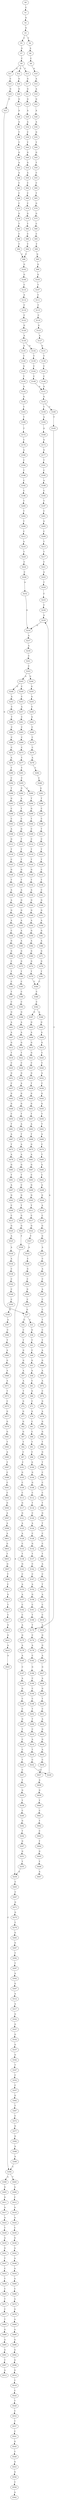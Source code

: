 strict digraph  {
	S0 -> S1 [ label = C ];
	S1 -> S2 [ label = G ];
	S2 -> S3 [ label = G ];
	S3 -> S4 [ label = T ];
	S3 -> S5 [ label = C ];
	S4 -> S6 [ label = A ];
	S5 -> S7 [ label = A ];
	S6 -> S8 [ label = C ];
	S7 -> S9 [ label = C ];
	S8 -> S10 [ label = G ];
	S9 -> S11 [ label = G ];
	S9 -> S12 [ label = C ];
	S9 -> S13 [ label = T ];
	S10 -> S14 [ label = A ];
	S11 -> S15 [ label = C ];
	S12 -> S16 [ label = G ];
	S13 -> S17 [ label = G ];
	S14 -> S18 [ label = A ];
	S15 -> S19 [ label = G ];
	S16 -> S20 [ label = G ];
	S17 -> S21 [ label = G ];
	S18 -> S22 [ label = G ];
	S19 -> S23 [ label = C ];
	S20 -> S24 [ label = G ];
	S21 -> S25 [ label = G ];
	S22 -> S26 [ label = A ];
	S23 -> S27 [ label = G ];
	S24 -> S28 [ label = A ];
	S25 -> S29 [ label = A ];
	S26 -> S30 [ label = A ];
	S27 -> S31 [ label = C ];
	S27 -> S32 [ label = G ];
	S28 -> S33 [ label = A ];
	S29 -> S34 [ label = A ];
	S30 -> S35 [ label = G ];
	S31 -> S36 [ label = G ];
	S32 -> S37 [ label = C ];
	S33 -> S38 [ label = T ];
	S34 -> S39 [ label = C ];
	S35 -> S40 [ label = T ];
	S36 -> S41 [ label = T ];
	S37 -> S42 [ label = T ];
	S38 -> S43 [ label = T ];
	S39 -> S44 [ label = T ];
	S40 -> S45 [ label = G ];
	S41 -> S46 [ label = C ];
	S42 -> S47 [ label = G ];
	S43 -> S48 [ label = G ];
	S44 -> S49 [ label = G ];
	S45 -> S50 [ label = T ];
	S46 -> S51 [ label = G ];
	S47 -> S52 [ label = G ];
	S48 -> S53 [ label = A ];
	S49 -> S54 [ label = G ];
	S50 -> S55 [ label = C ];
	S51 -> S56 [ label = A ];
	S52 -> S57 [ label = A ];
	S53 -> S58 [ label = A ];
	S54 -> S59 [ label = A ];
	S55 -> S60 [ label = C ];
	S56 -> S61 [ label = C ];
	S57 -> S62 [ label = A ];
	S58 -> S63 [ label = C ];
	S59 -> S64 [ label = C ];
	S60 -> S65 [ label = T ];
	S61 -> S66 [ label = G ];
	S62 -> S67 [ label = T ];
	S63 -> S68 [ label = C ];
	S64 -> S69 [ label = C ];
	S65 -> S70 [ label = G ];
	S66 -> S71 [ label = C ];
	S67 -> S72 [ label = G ];
	S68 -> S73 [ label = C ];
	S69 -> S74 [ label = C ];
	S70 -> S75 [ label = G ];
	S71 -> S76 [ label = G ];
	S72 -> S77 [ label = G ];
	S73 -> S78 [ label = G ];
	S74 -> S79 [ label = G ];
	S75 -> S80 [ label = C ];
	S76 -> S81 [ label = C ];
	S77 -> S82 [ label = G ];
	S78 -> S83 [ label = T ];
	S79 -> S84 [ label = T ];
	S80 -> S85 [ label = C ];
	S81 -> S86 [ label = C ];
	S82 -> S87 [ label = G ];
	S83 -> S88 [ label = C ];
	S84 -> S89 [ label = C ];
	S85 -> S90 [ label = T ];
	S86 -> S91 [ label = T ];
	S87 -> S92 [ label = T ];
	S88 -> S93 [ label = T ];
	S89 -> S94 [ label = T ];
	S90 -> S95 [ label = G ];
	S91 -> S96 [ label = C ];
	S92 -> S97 [ label = C ];
	S93 -> S98 [ label = C ];
	S94 -> S98 [ label = C ];
	S95 -> S99 [ label = G ];
	S96 -> S100 [ label = G ];
	S97 -> S101 [ label = C ];
	S98 -> S102 [ label = G ];
	S99 -> S103 [ label = G ];
	S100 -> S104 [ label = G ];
	S101 -> S105 [ label = G ];
	S102 -> S106 [ label = G ];
	S103 -> S107 [ label = T ];
	S104 -> S108 [ label = G ];
	S105 -> S109 [ label = C ];
	S106 -> S110 [ label = C ];
	S107 -> S111 [ label = C ];
	S108 -> S112 [ label = C ];
	S109 -> S113 [ label = C ];
	S110 -> S114 [ label = A ];
	S111 -> S115 [ label = C ];
	S112 -> S116 [ label = T ];
	S113 -> S117 [ label = G ];
	S114 -> S118 [ label = C ];
	S115 -> S119 [ label = C ];
	S116 -> S120 [ label = C ];
	S117 -> S121 [ label = G ];
	S118 -> S122 [ label = C ];
	S119 -> S123 [ label = G ];
	S120 -> S124 [ label = A ];
	S121 -> S125 [ label = A ];
	S122 -> S126 [ label = G ];
	S123 -> S127 [ label = A ];
	S124 -> S128 [ label = C ];
	S125 -> S129 [ label = A ];
	S126 -> S130 [ label = A ];
	S127 -> S131 [ label = G ];
	S128 -> S132 [ label = G ];
	S129 -> S133 [ label = C ];
	S130 -> S134 [ label = G ];
	S130 -> S135 [ label = A ];
	S131 -> S136 [ label = T ];
	S132 -> S137 [ label = T ];
	S133 -> S138 [ label = T ];
	S134 -> S139 [ label = T ];
	S135 -> S140 [ label = T ];
	S136 -> S141 [ label = C ];
	S137 -> S142 [ label = C ];
	S138 -> S143 [ label = G ];
	S139 -> S144 [ label = C ];
	S140 -> S145 [ label = G ];
	S141 -> S146 [ label = C ];
	S142 -> S147 [ label = C ];
	S143 -> S148 [ label = C ];
	S144 -> S149 [ label = C ];
	S145 -> S150 [ label = T ];
	S146 -> S151 [ label = A ];
	S147 -> S152 [ label = A ];
	S148 -> S153 [ label = A ];
	S149 -> S151 [ label = A ];
	S150 -> S154 [ label = A ];
	S151 -> S155 [ label = G ];
	S152 -> S156 [ label = G ];
	S153 -> S157 [ label = A ];
	S154 -> S158 [ label = G ];
	S155 -> S159 [ label = T ];
	S155 -> S160 [ label = C ];
	S156 -> S161 [ label = C ];
	S157 -> S162 [ label = C ];
	S158 -> S163 [ label = T ];
	S159 -> S164 [ label = A ];
	S160 -> S165 [ label = T ];
	S161 -> S166 [ label = T ];
	S162 -> S167 [ label = C ];
	S163 -> S168 [ label = T ];
	S164 -> S169 [ label = G ];
	S165 -> S170 [ label = T ];
	S166 -> S170 [ label = T ];
	S167 -> S171 [ label = A ];
	S168 -> S172 [ label = T ];
	S169 -> S173 [ label = G ];
	S170 -> S174 [ label = C ];
	S171 -> S175 [ label = G ];
	S172 -> S176 [ label = C ];
	S173 -> S177 [ label = G ];
	S174 -> S178 [ label = A ];
	S175 -> S179 [ label = A ];
	S176 -> S180 [ label = A ];
	S177 -> S181 [ label = T ];
	S178 -> S182 [ label = C ];
	S179 -> S183 [ label = A ];
	S180 -> S184 [ label = C ];
	S181 -> S185 [ label = C ];
	S182 -> S186 [ label = G ];
	S183 -> S187 [ label = C ];
	S184 -> S188 [ label = T ];
	S185 -> S189 [ label = A ];
	S186 -> S190 [ label = C ];
	S187 -> S191 [ label = A ];
	S188 -> S192 [ label = C ];
	S189 -> S193 [ label = C ];
	S190 -> S194 [ label = C ];
	S191 -> S195 [ label = G ];
	S192 -> S196 [ label = C ];
	S193 -> S197 [ label = T ];
	S194 -> S198 [ label = C ];
	S195 -> S199 [ label = C ];
	S196 -> S200 [ label = T ];
	S197 -> S201 [ label = C ];
	S198 -> S202 [ label = T ];
	S199 -> S203 [ label = C ];
	S200 -> S204 [ label = T ];
	S201 -> S205 [ label = G ];
	S202 -> S206 [ label = T ];
	S203 -> S207 [ label = G ];
	S204 -> S208 [ label = T ];
	S205 -> S209 [ label = C ];
	S206 -> S210 [ label = C ];
	S207 -> S211 [ label = T ];
	S208 -> S212 [ label = C ];
	S209 -> S213 [ label = T ];
	S210 -> S214 [ label = A ];
	S211 -> S215 [ label = C ];
	S212 -> S216 [ label = A ];
	S213 -> S217 [ label = T ];
	S214 -> S218 [ label = T ];
	S215 -> S219 [ label = C ];
	S216 -> S220 [ label = T ];
	S217 -> S221 [ label = C ];
	S218 -> S222 [ label = C ];
	S219 -> S223 [ label = T ];
	S220 -> S224 [ label = C ];
	S221 -> S225 [ label = A ];
	S222 -> S226 [ label = C ];
	S223 -> S227 [ label = C ];
	S224 -> S228 [ label = C ];
	S225 -> S229 [ label = T ];
	S226 -> S230 [ label = A ];
	S227 -> S231 [ label = T ];
	S228 -> S232 [ label = A ];
	S229 -> S233 [ label = C ];
	S230 -> S234 [ label = G ];
	S231 -> S235 [ label = G ];
	S232 -> S234 [ label = G ];
	S233 -> S236 [ label = C ];
	S234 -> S237 [ label = A ];
	S235 -> S238 [ label = T ];
	S236 -> S230 [ label = A ];
	S237 -> S239 [ label = A ];
	S238 -> S240 [ label = C ];
	S239 -> S241 [ label = C ];
	S240 -> S242 [ label = G ];
	S241 -> S243 [ label = C ];
	S242 -> S244 [ label = T ];
	S243 -> S245 [ label = A ];
	S243 -> S246 [ label = G ];
	S244 -> S247 [ label = G ];
	S245 -> S248 [ label = G ];
	S245 -> S249 [ label = C ];
	S246 -> S250 [ label = G ];
	S247 -> S251 [ label = G ];
	S248 -> S252 [ label = A ];
	S249 -> S253 [ label = C ];
	S250 -> S254 [ label = A ];
	S251 -> S255 [ label = T ];
	S252 -> S256 [ label = C ];
	S253 -> S257 [ label = A ];
	S254 -> S258 [ label = C ];
	S255 -> S259 [ label = A ];
	S256 -> S260 [ label = T ];
	S257 -> S261 [ label = C ];
	S258 -> S262 [ label = G ];
	S259 -> S263 [ label = C ];
	S260 -> S264 [ label = C ];
	S261 -> S265 [ label = C ];
	S262 -> S266 [ label = C ];
	S263 -> S267 [ label = C ];
	S264 -> S268 [ label = C ];
	S265 -> S269 [ label = C ];
	S266 -> S270 [ label = C ];
	S267 -> S271 [ label = G ];
	S268 -> S272 [ label = C ];
	S269 -> S273 [ label = C ];
	S270 -> S274 [ label = C ];
	S271 -> S275 [ label = G ];
	S272 -> S276 [ label = A ];
	S273 -> S277 [ label = T ];
	S274 -> S278 [ label = A ];
	S275 -> S279 [ label = T ];
	S276 -> S280 [ label = T ];
	S277 -> S281 [ label = T ];
	S278 -> S282 [ label = T ];
	S279 -> S283 [ label = G ];
	S280 -> S284 [ label = C ];
	S281 -> S285 [ label = C ];
	S282 -> S286 [ label = C ];
	S283 -> S287 [ label = G ];
	S284 -> S288 [ label = T ];
	S285 -> S289 [ label = C ];
	S285 -> S290 [ label = G ];
	S286 -> S291 [ label = G ];
	S287 -> S292 [ label = T ];
	S288 -> S293 [ label = G ];
	S289 -> S294 [ label = T ];
	S290 -> S295 [ label = A ];
	S291 -> S296 [ label = T ];
	S292 -> S297 [ label = T ];
	S293 -> S298 [ label = C ];
	S294 -> S299 [ label = G ];
	S295 -> S300 [ label = T ];
	S296 -> S301 [ label = C ];
	S297 -> S302 [ label = A ];
	S298 -> S303 [ label = C ];
	S299 -> S304 [ label = T ];
	S300 -> S305 [ label = C ];
	S301 -> S306 [ label = C ];
	S302 -> S307 [ label = G ];
	S303 -> S308 [ label = A ];
	S304 -> S309 [ label = C ];
	S305 -> S310 [ label = G ];
	S306 -> S311 [ label = T ];
	S307 -> S312 [ label = A ];
	S308 -> S313 [ label = G ];
	S309 -> S314 [ label = C ];
	S310 -> S315 [ label = T ];
	S311 -> S316 [ label = C ];
	S312 -> S317 [ label = A ];
	S313 -> S318 [ label = T ];
	S314 -> S319 [ label = T ];
	S315 -> S320 [ label = T ];
	S316 -> S321 [ label = T ];
	S317 -> S322 [ label = G ];
	S318 -> S323 [ label = C ];
	S319 -> S324 [ label = T ];
	S320 -> S325 [ label = T ];
	S321 -> S326 [ label = T ];
	S322 -> S327 [ label = G ];
	S323 -> S328 [ label = G ];
	S324 -> S329 [ label = G ];
	S325 -> S330 [ label = G ];
	S326 -> S331 [ label = C ];
	S327 -> S332 [ label = G ];
	S328 -> S333 [ label = T ];
	S329 -> S334 [ label = T ];
	S330 -> S335 [ label = T ];
	S331 -> S336 [ label = T ];
	S332 -> S337 [ label = G ];
	S333 -> S338 [ label = A ];
	S334 -> S339 [ label = A ];
	S335 -> S340 [ label = A ];
	S336 -> S341 [ label = C ];
	S337 -> S342 [ label = G ];
	S338 -> S343 [ label = A ];
	S339 -> S344 [ label = G ];
	S340 -> S345 [ label = G ];
	S341 -> S346 [ label = G ];
	S342 -> S347 [ label = T ];
	S343 -> S348 [ label = G ];
	S344 -> S349 [ label = G ];
	S345 -> S350 [ label = G ];
	S346 -> S351 [ label = G ];
	S347 -> S352 [ label = C ];
	S348 -> S353 [ label = A ];
	S349 -> S354 [ label = A ];
	S350 -> S355 [ label = A ];
	S351 -> S356 [ label = A ];
	S352 -> S357 [ label = C ];
	S353 -> S358 [ label = C ];
	S354 -> S359 [ label = G ];
	S355 -> S360 [ label = A ];
	S356 -> S361 [ label = G ];
	S357 -> S362 [ label = G ];
	S358 -> S363 [ label = G ];
	S359 -> S364 [ label = A ];
	S360 -> S365 [ label = A ];
	S361 -> S366 [ label = A ];
	S362 -> S367 [ label = T ];
	S363 -> S368 [ label = G ];
	S364 -> S369 [ label = G ];
	S365 -> S370 [ label = G ];
	S366 -> S371 [ label = G ];
	S367 -> S372 [ label = C ];
	S368 -> S373 [ label = C ];
	S369 -> S374 [ label = G ];
	S370 -> S375 [ label = G ];
	S371 -> S376 [ label = G ];
	S372 -> S377 [ label = G ];
	S373 -> S378 [ label = T ];
	S374 -> S379 [ label = T ];
	S375 -> S380 [ label = T ];
	S376 -> S381 [ label = T ];
	S377 -> S382 [ label = G ];
	S378 -> S383 [ label = C ];
	S379 -> S384 [ label = C ];
	S380 -> S385 [ label = C ];
	S381 -> S384 [ label = C ];
	S382 -> S386 [ label = A ];
	S383 -> S387 [ label = T ];
	S384 -> S388 [ label = C ];
	S385 -> S389 [ label = C ];
	S386 -> S390 [ label = A ];
	S387 -> S391 [ label = C ];
	S388 -> S392 [ label = C ];
	S389 -> S393 [ label = C ];
	S390 -> S394 [ label = C ];
	S391 -> S395 [ label = G ];
	S392 -> S396 [ label = A ];
	S392 -> S397 [ label = G ];
	S393 -> S398 [ label = G ];
	S394 -> S399 [ label = A ];
	S394 -> S400 [ label = T ];
	S395 -> S401 [ label = A ];
	S396 -> S402 [ label = G ];
	S397 -> S403 [ label = G ];
	S398 -> S404 [ label = A ];
	S399 -> S405 [ label = G ];
	S400 -> S406 [ label = A ];
	S401 -> S407 [ label = A ];
	S402 -> S408 [ label = A ];
	S403 -> S409 [ label = A ];
	S404 -> S410 [ label = A ];
	S405 -> S411 [ label = G ];
	S406 -> S412 [ label = C ];
	S407 -> S413 [ label = G ];
	S408 -> S414 [ label = G ];
	S409 -> S415 [ label = G ];
	S410 -> S416 [ label = G ];
	S411 -> S417 [ label = A ];
	S412 -> S418 [ label = A ];
	S413 -> S419 [ label = T ];
	S414 -> S420 [ label = C ];
	S415 -> S421 [ label = G ];
	S416 -> S422 [ label = T ];
	S417 -> S423 [ label = A ];
	S418 -> S424 [ label = A ];
	S419 -> S425 [ label = C ];
	S420 -> S426 [ label = C ];
	S421 -> S427 [ label = C ];
	S422 -> S428 [ label = C ];
	S423 -> S429 [ label = T ];
	S424 -> S430 [ label = C ];
	S425 -> S431 [ label = G ];
	S426 -> S432 [ label = A ];
	S427 -> S433 [ label = G ];
	S428 -> S434 [ label = G ];
	S429 -> S435 [ label = A ];
	S430 -> S436 [ label = G ];
	S431 -> S437 [ label = C ];
	S432 -> S438 [ label = C ];
	S433 -> S439 [ label = T ];
	S434 -> S440 [ label = A ];
	S435 -> S441 [ label = G ];
	S436 -> S442 [ label = A ];
	S437 -> S443 [ label = G ];
	S438 -> S444 [ label = G ];
	S439 -> S445 [ label = G ];
	S440 -> S446 [ label = G ];
	S441 -> S447 [ label = T ];
	S442 -> S448 [ label = A ];
	S443 -> S449 [ label = G ];
	S444 -> S450 [ label = G ];
	S445 -> S451 [ label = G ];
	S446 -> S452 [ label = G ];
	S447 -> S453 [ label = C ];
	S448 -> S454 [ label = A ];
	S449 -> S455 [ label = C ];
	S450 -> S456 [ label = T ];
	S451 -> S457 [ label = T ];
	S452 -> S458 [ label = T ];
	S453 -> S459 [ label = T ];
	S454 -> S460 [ label = A ];
	S455 -> S461 [ label = T ];
	S456 -> S462 [ label = T ];
	S457 -> S463 [ label = A ];
	S458 -> S464 [ label = A ];
	S459 -> S465 [ label = C ];
	S460 -> S466 [ label = C ];
	S461 -> S467 [ label = A ];
	S462 -> S468 [ label = A ];
	S463 -> S469 [ label = T ];
	S464 -> S470 [ label = T ];
	S465 -> S471 [ label = T ];
	S466 -> S472 [ label = A ];
	S467 -> S473 [ label = T ];
	S468 -> S474 [ label = C ];
	S469 -> S475 [ label = G ];
	S470 -> S476 [ label = A ];
	S471 -> S477 [ label = C ];
	S472 -> S478 [ label = G ];
	S473 -> S479 [ label = A ];
	S474 -> S480 [ label = T ];
	S475 -> S481 [ label = A ];
	S476 -> S482 [ label = A ];
	S477 -> S483 [ label = T ];
	S478 -> S484 [ label = A ];
	S479 -> S485 [ label = G ];
	S480 -> S486 [ label = G ];
	S481 -> S487 [ label = G ];
	S482 -> S488 [ label = G ];
	S483 -> S489 [ label = G ];
	S484 -> S490 [ label = A ];
	S485 -> S491 [ label = T ];
	S486 -> S492 [ label = C ];
	S487 -> S493 [ label = C ];
	S488 -> S494 [ label = T ];
	S489 -> S495 [ label = A ];
	S490 -> S496 [ label = G ];
	S491 -> S497 [ label = A ];
	S492 -> S498 [ label = A ];
	S493 -> S499 [ label = G ];
	S494 -> S500 [ label = C ];
	S495 -> S501 [ label = G ];
	S496 -> S502 [ label = G ];
	S497 -> S503 [ label = G ];
	S498 -> S504 [ label = G ];
	S499 -> S505 [ label = G ];
	S500 -> S506 [ label = G ];
	S501 -> S507 [ label = T ];
	S502 -> S508 [ label = G ];
	S503 -> S509 [ label = C ];
	S504 -> S510 [ label = A ];
	S505 -> S511 [ label = T ];
	S506 -> S512 [ label = T ];
	S507 -> S513 [ label = A ];
	S508 -> S514 [ label = G ];
	S509 -> S515 [ label = C ];
	S510 -> S516 [ label = C ];
	S511 -> S517 [ label = C ];
	S512 -> S518 [ label = G ];
	S514 -> S519 [ label = T ];
	S515 -> S520 [ label = G ];
	S516 -> S521 [ label = G ];
	S517 -> S522 [ label = G ];
	S518 -> S523 [ label = G ];
	S519 -> S524 [ label = C ];
	S520 -> S525 [ label = A ];
	S521 -> S526 [ label = G ];
	S522 -> S527 [ label = C ];
	S523 -> S528 [ label = T ];
	S524 -> S529 [ label = T ];
	S525 -> S530 [ label = A ];
	S526 -> S531 [ label = A ];
	S527 -> S532 [ label = A ];
	S528 -> S259 [ label = A ];
	S529 -> S533 [ label = C ];
	S530 -> S534 [ label = A ];
	S531 -> S535 [ label = C ];
	S532 -> S536 [ label = C ];
	S533 -> S537 [ label = T ];
	S534 -> S538 [ label = C ];
	S535 -> S539 [ label = A ];
	S536 -> S540 [ label = G ];
	S537 -> S541 [ label = C ];
	S538 -> S542 [ label = C ];
	S539 -> S543 [ label = C ];
	S540 -> S544 [ label = C ];
	S541 -> S545 [ label = G ];
	S542 -> S546 [ label = C ];
	S543 -> S547 [ label = A ];
	S544 -> S548 [ label = G ];
	S545 -> S549 [ label = T ];
	S546 -> S550 [ label = C ];
	S547 -> S551 [ label = C ];
	S548 -> S552 [ label = C ];
	S549 -> S553 [ label = G ];
	S550 -> S554 [ label = G ];
	S551 -> S555 [ label = C ];
	S552 -> S27 [ label = G ];
	S553 -> S556 [ label = G ];
	S554 -> S557 [ label = A ];
	S555 -> S558 [ label = T ];
	S556 -> S559 [ label = T ];
	S557 -> S560 [ label = C ];
	S558 -> S561 [ label = C ];
	S559 -> S562 [ label = A ];
	S560 -> S563 [ label = T ];
	S561 -> S564 [ label = T ];
	S563 -> S565 [ label = A ];
	S564 -> S566 [ label = A ];
	S565 -> S567 [ label = G ];
	S566 -> S568 [ label = G ];
	S567 -> S569 [ label = A ];
	S568 -> S570 [ label = A ];
	S569 -> S571 [ label = A ];
	S570 -> S572 [ label = A ];
	S571 -> S573 [ label = T ];
	S572 -> S574 [ label = C ];
	S573 -> S575 [ label = C ];
	S574 -> S576 [ label = G ];
	S575 -> S577 [ label = G ];
	S576 -> S578 [ label = A ];
	S577 -> S579 [ label = G ];
	S578 -> S580 [ label = G ];
	S579 -> S581 [ label = G ];
	S580 -> S582 [ label = G ];
	S581 -> S583 [ label = T ];
	S582 -> S584 [ label = T ];
	S583 -> S585 [ label = A ];
	S584 -> S586 [ label = G ];
	S585 -> S587 [ label = T ];
	S586 -> S588 [ label = T ];
	S587 -> S589 [ label = C ];
	S588 -> S590 [ label = C ];
	S589 -> S591 [ label = C ];
	S590 -> S592 [ label = C ];
	S591 -> S593 [ label = C ];
	S592 -> S594 [ label = C ];
	S593 -> S595 [ label = G ];
	S594 -> S596 [ label = T ];
	S595 -> S597 [ label = A ];
	S596 -> S598 [ label = G ];
	S597 -> S599 [ label = A ];
	S598 -> S600 [ label = T ];
	S599 -> S601 [ label = A ];
	S600 -> S602 [ label = C ];
	S601 -> S603 [ label = G ];
	S602 -> S604 [ label = C ];
	S603 -> S605 [ label = T ];
	S604 -> S606 [ label = T ];
	S605 -> S607 [ label = G ];
	S606 -> S608 [ label = A ];
	S607 -> S609 [ label = T ];
	S608 -> S610 [ label = C ];
	S609 -> S611 [ label = C ];
	S610 -> S612 [ label = T ];
	S611 -> S613 [ label = G ];
	S612 -> S614 [ label = A ];
	S613 -> S615 [ label = T ];
	S614 -> S616 [ label = C ];
	S615 -> S617 [ label = C ];
	S616 -> S618 [ label = C ];
	S617 -> S619 [ label = G ];
	S618 -> S620 [ label = A ];
	S619 -> S621 [ label = G ];
	S620 -> S622 [ label = G ];
	S621 -> S623 [ label = A ];
	S622 -> S624 [ label = G ];
	S623 -> S625 [ label = A ];
	S624 -> S626 [ label = A ];
	S625 -> S394 [ label = C ];
	S626 -> S627 [ label = G ];
	S627 -> S628 [ label = A ];
	S628 -> S629 [ label = G ];
	S629 -> S630 [ label = T ];
	S630 -> S631 [ label = C ];
	S631 -> S632 [ label = A ];
	S632 -> S633 [ label = G ];
	S633 -> S634 [ label = G ];
	S634 -> S635 [ label = A ];
	S635 -> S636 [ label = C ];
	S636 -> S637 [ label = C ];
	S637 -> S638 [ label = A ];
	S638 -> S639 [ label = G ];
	S639 -> S640 [ label = T ];
	S640 -> S641 [ label = C ];
	S641 -> S642 [ label = T ];
	S642 -> S643 [ label = C ];
	S643 -> S644 [ label = T ];
	S644 -> S645 [ label = G ];
	S645 -> S646 [ label = T ];
	S646 -> S647 [ label = A ];
}
